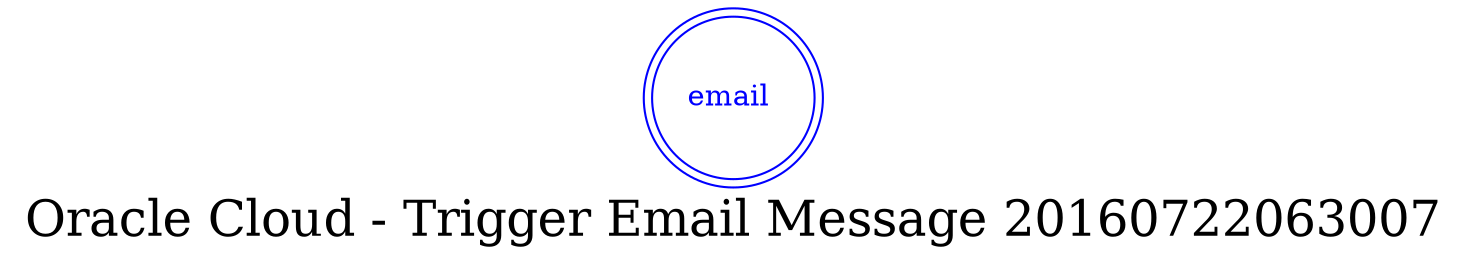 digraph LexiconGraph {
graph[label="Oracle Cloud - Trigger Email Message 20160722063007", fontsize=24]
splines=true
"email " [color=blue, fontcolor=blue, shape=doublecircle]
}
